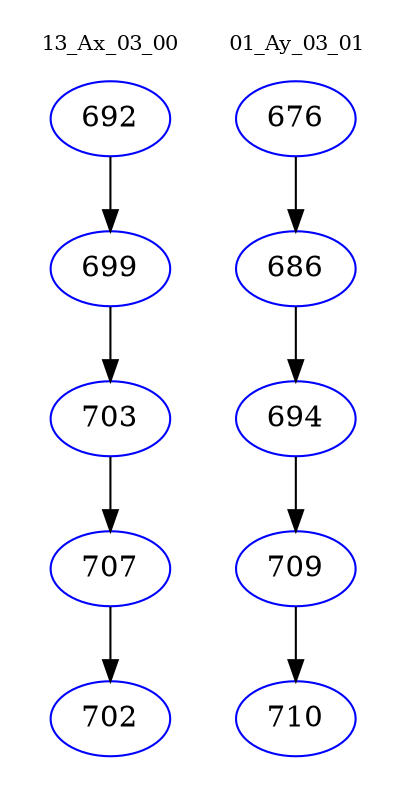 digraph{
subgraph cluster_0 {
color = white
label = "13_Ax_03_00";
fontsize=10;
T0_692 [label="692", color="blue"]
T0_692 -> T0_699 [color="black"]
T0_699 [label="699", color="blue"]
T0_699 -> T0_703 [color="black"]
T0_703 [label="703", color="blue"]
T0_703 -> T0_707 [color="black"]
T0_707 [label="707", color="blue"]
T0_707 -> T0_702 [color="black"]
T0_702 [label="702", color="blue"]
}
subgraph cluster_1 {
color = white
label = "01_Ay_03_01";
fontsize=10;
T1_676 [label="676", color="blue"]
T1_676 -> T1_686 [color="black"]
T1_686 [label="686", color="blue"]
T1_686 -> T1_694 [color="black"]
T1_694 [label="694", color="blue"]
T1_694 -> T1_709 [color="black"]
T1_709 [label="709", color="blue"]
T1_709 -> T1_710 [color="black"]
T1_710 [label="710", color="blue"]
}
}
